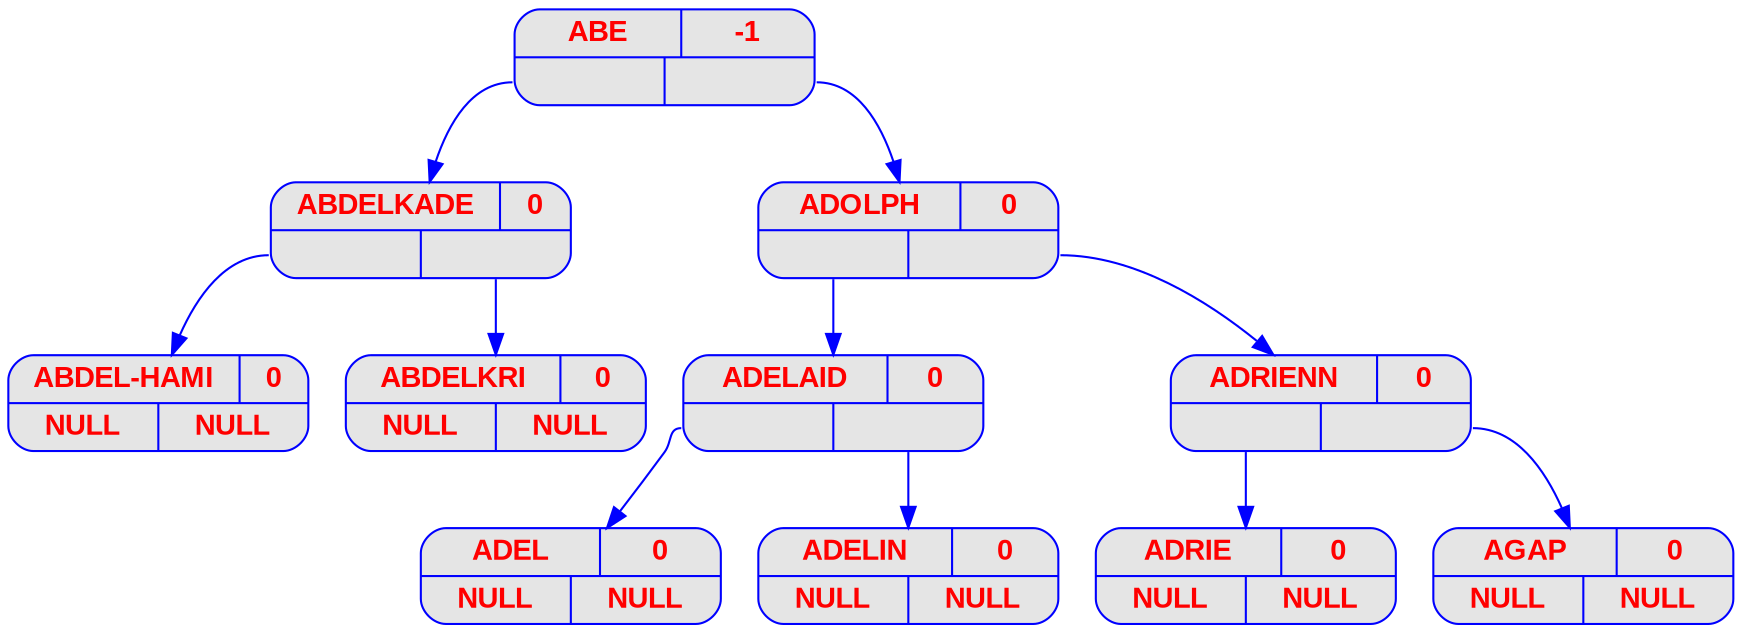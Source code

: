 digraph prenoms {
	node [
		fontname  = "Arial bold" 
		fontsize  = "14"
		fontcolor = "red"
		style     = "rounded, filled"
		shape     = "record"
		fillcolor = "grey90"
		color     = "blue"
		width     = "2"
	]

	edge [
		color     = "blue"
	]

	"ABE" [label = "{{<c> ABE | <b> -1} | { <g> | <d>}}"];
	"ABE":g -> "ABDELKADE";
	"ABDELKADE" [label = "{{<c> ABDELKADE | <b> 0} | { <g> | <d>}}"];
	"ABDELKADE":g -> "ABDEL-HAMI";
	"ABDEL-HAMI" [label = "{{<c> ABDEL-HAMI | <b> 0} | { <g> | <d>}}"];
	"ABDEL-HAMI" [label = "{{<c> ABDEL-HAMI | <b> 0} | { <g> NULL | <d> NULL}}"];
	"ABDELKADE":d -> "ABDELKRI";
	"ABDELKRI" [label = "{{<c> ABDELKRI | <b> 0} | { <g> | <d>}}"];
	"ABDELKRI" [label = "{{<c> ABDELKRI | <b> 0} | { <g> NULL | <d> NULL}}"];
	"ABE":d -> "ADOLPH";
	"ADOLPH" [label = "{{<c> ADOLPH | <b> 0} | { <g> | <d>}}"];
	"ADOLPH":g -> "ADELAID";
	"ADELAID" [label = "{{<c> ADELAID | <b> 0} | { <g> | <d>}}"];
	"ADELAID":g -> "ADEL";
	"ADEL" [label = "{{<c> ADEL | <b> 0} | { <g> | <d>}}"];
	"ADEL" [label = "{{<c> ADEL | <b> 0} | { <g> NULL | <d> NULL}}"];
	"ADELAID":d -> "ADELIN";
	"ADELIN" [label = "{{<c> ADELIN | <b> 0} | { <g> | <d>}}"];
	"ADELIN" [label = "{{<c> ADELIN | <b> 0} | { <g> NULL | <d> NULL}}"];
	"ADOLPH":d -> "ADRIENN";
	"ADRIENN" [label = "{{<c> ADRIENN | <b> 0} | { <g> | <d>}}"];
	"ADRIENN":g -> "ADRIE";
	"ADRIE" [label = "{{<c> ADRIE | <b> 0} | { <g> | <d>}}"];
	"ADRIE" [label = "{{<c> ADRIE | <b> 0} | { <g> NULL | <d> NULL}}"];
	"ADRIENN":d -> "AGAP";
	"AGAP" [label = "{{<c> AGAP | <b> 0} | { <g> | <d>}}"];
	"AGAP" [label = "{{<c> AGAP | <b> 0} | { <g> NULL | <d> NULL}}"];
}
